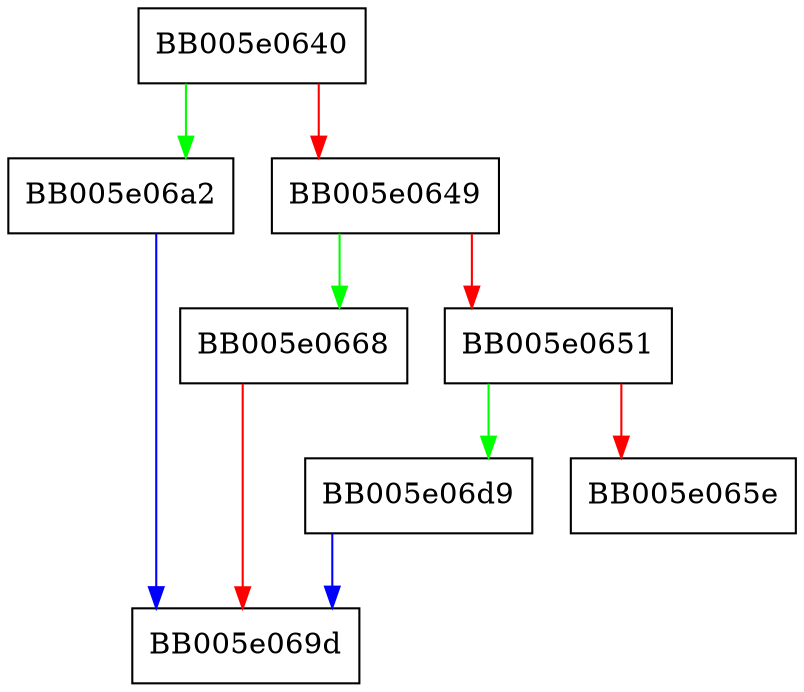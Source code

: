digraph EVP_PKEY_sign_message_update {
  node [shape="box"];
  graph [splines=ortho];
  BB005e0640 -> BB005e06a2 [color="green"];
  BB005e0640 -> BB005e0649 [color="red"];
  BB005e0649 -> BB005e0668 [color="green"];
  BB005e0649 -> BB005e0651 [color="red"];
  BB005e0651 -> BB005e06d9 [color="green"];
  BB005e0651 -> BB005e065e [color="red"];
  BB005e0668 -> BB005e069d [color="red"];
  BB005e06a2 -> BB005e069d [color="blue"];
  BB005e06d9 -> BB005e069d [color="blue"];
}